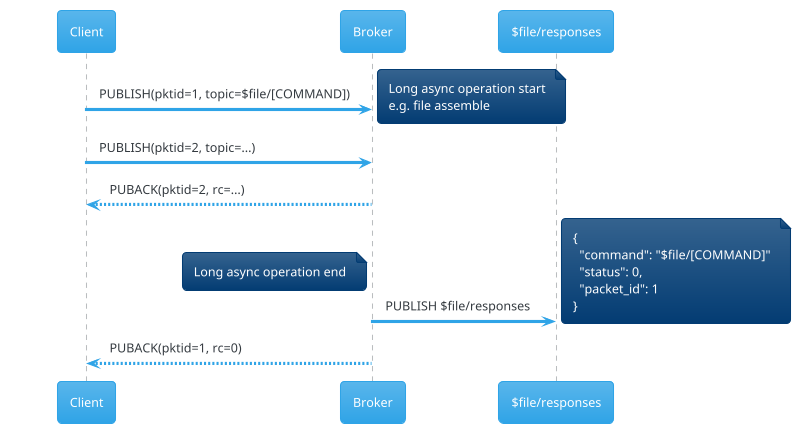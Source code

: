 @startuml
!theme cerulean
Client -> Broker: PUBLISH(pktid=1, topic=$file/[COMMAND])
note right
Long async operation start
e.g. file assemble
end note
Client -> Broker: PUBLISH(pktid=2, topic=...)
Broker --> Client: PUBACK(pktid=2, rc=...)
Broker -> "$file/responses": PUBLISH $file/responses
note left
Long async operation end
end note
note right
{
  "command": "$file/[COMMAND]"
  "status": 0,
  "packet_id": 1
}
end note
Broker --> Client: PUBACK(pktid=1, rc=0)
@enduml
